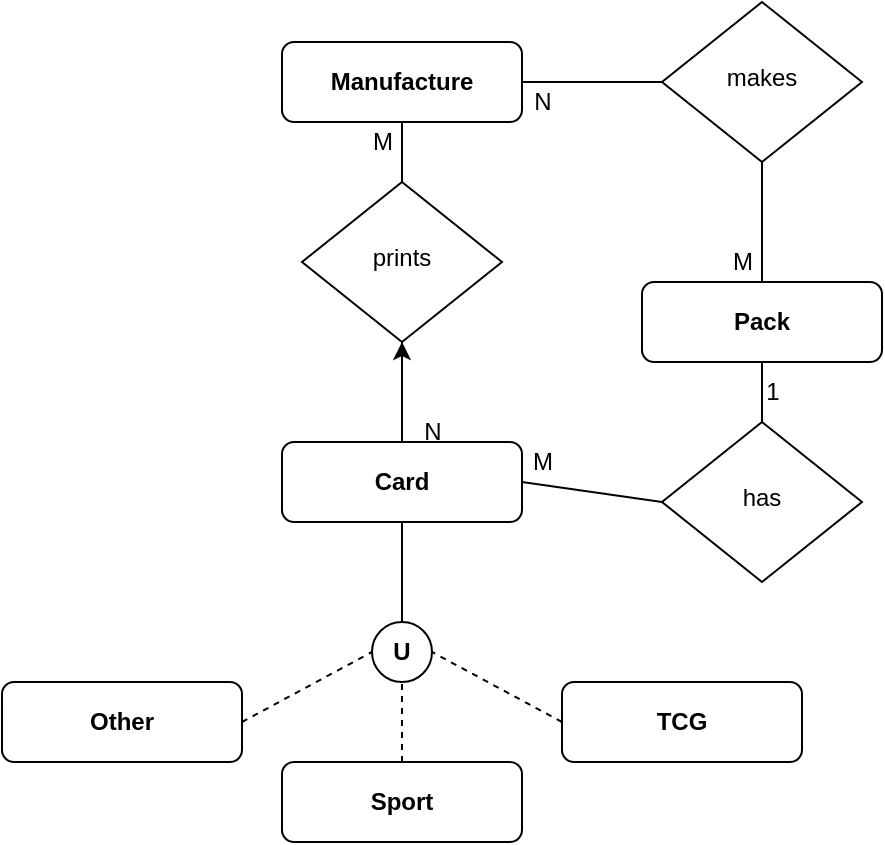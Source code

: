 <mxfile version="20.4.1" type="github"><diagram id="C5RBs43oDa-KdzZeNtuy" name="Page-1"><mxGraphModel dx="1422" dy="712" grid="1" gridSize="10" guides="1" tooltips="1" connect="1" arrows="1" fold="1" page="1" pageScale="1" pageWidth="827" pageHeight="1169" math="0" shadow="0"><root><mxCell id="WIyWlLk6GJQsqaUBKTNV-0"/><mxCell id="WIyWlLk6GJQsqaUBKTNV-1" parent="WIyWlLk6GJQsqaUBKTNV-0"/><mxCell id="WIyWlLk6GJQsqaUBKTNV-3" value="&lt;b&gt;Manufacture&lt;/b&gt;" style="rounded=1;whiteSpace=wrap;html=1;fontSize=12;glass=0;strokeWidth=1;shadow=0;" parent="WIyWlLk6GJQsqaUBKTNV-1" vertex="1"><mxGeometry x="380" y="260" width="120" height="40" as="geometry"/></mxCell><mxCell id="WIyWlLk6GJQsqaUBKTNV-6" value="makes" style="rhombus;whiteSpace=wrap;html=1;shadow=0;fontFamily=Helvetica;fontSize=12;align=center;strokeWidth=1;spacing=6;spacingTop=-4;" parent="WIyWlLk6GJQsqaUBKTNV-1" vertex="1"><mxGeometry x="570" y="240" width="100" height="80" as="geometry"/></mxCell><mxCell id="fMxqRt8kf8YbqJqsKTQM-1" value="&lt;b&gt;Pack&lt;br&gt;&lt;/b&gt;" style="rounded=1;whiteSpace=wrap;html=1;fontSize=12;glass=0;strokeWidth=1;shadow=0;" vertex="1" parent="WIyWlLk6GJQsqaUBKTNV-1"><mxGeometry x="560" y="380" width="120" height="40" as="geometry"/></mxCell><mxCell id="fMxqRt8kf8YbqJqsKTQM-22" value="" style="edgeStyle=orthogonalEdgeStyle;rounded=0;orthogonalLoop=1;jettySize=auto;html=1;" edge="1" parent="WIyWlLk6GJQsqaUBKTNV-1" source="fMxqRt8kf8YbqJqsKTQM-2" target="fMxqRt8kf8YbqJqsKTQM-8"><mxGeometry relative="1" as="geometry"/></mxCell><mxCell id="fMxqRt8kf8YbqJqsKTQM-2" value="&lt;b&gt;Card&lt;br&gt;&lt;/b&gt;" style="rounded=1;whiteSpace=wrap;html=1;fontSize=12;glass=0;strokeWidth=1;shadow=0;" vertex="1" parent="WIyWlLk6GJQsqaUBKTNV-1"><mxGeometry x="380" y="460" width="120" height="40" as="geometry"/></mxCell><mxCell id="fMxqRt8kf8YbqJqsKTQM-3" value="&lt;b&gt;U&lt;/b&gt;" style="ellipse;whiteSpace=wrap;html=1;aspect=fixed;" vertex="1" parent="WIyWlLk6GJQsqaUBKTNV-1"><mxGeometry x="425" y="550" width="30" height="30" as="geometry"/></mxCell><mxCell id="fMxqRt8kf8YbqJqsKTQM-4" value="&lt;b&gt;Other&lt;br&gt;&lt;/b&gt;" style="rounded=1;whiteSpace=wrap;html=1;fontSize=12;glass=0;strokeWidth=1;shadow=0;" vertex="1" parent="WIyWlLk6GJQsqaUBKTNV-1"><mxGeometry x="240" y="580" width="120" height="40" as="geometry"/></mxCell><mxCell id="fMxqRt8kf8YbqJqsKTQM-5" value="&lt;b&gt;Sport&lt;br&gt;&lt;/b&gt;" style="rounded=1;whiteSpace=wrap;html=1;fontSize=12;glass=0;strokeWidth=1;shadow=0;" vertex="1" parent="WIyWlLk6GJQsqaUBKTNV-1"><mxGeometry x="380" y="620" width="120" height="40" as="geometry"/></mxCell><mxCell id="fMxqRt8kf8YbqJqsKTQM-6" value="&lt;b&gt;TCG&lt;br&gt;&lt;/b&gt;" style="rounded=1;whiteSpace=wrap;html=1;fontSize=12;glass=0;strokeWidth=1;shadow=0;" vertex="1" parent="WIyWlLk6GJQsqaUBKTNV-1"><mxGeometry x="520" y="580" width="120" height="40" as="geometry"/></mxCell><mxCell id="fMxqRt8kf8YbqJqsKTQM-8" value="prints" style="rhombus;whiteSpace=wrap;html=1;shadow=0;fontFamily=Helvetica;fontSize=12;align=center;strokeWidth=1;spacing=6;spacingTop=-4;" vertex="1" parent="WIyWlLk6GJQsqaUBKTNV-1"><mxGeometry x="390" y="330" width="100" height="80" as="geometry"/></mxCell><mxCell id="fMxqRt8kf8YbqJqsKTQM-9" value="has" style="rhombus;whiteSpace=wrap;html=1;shadow=0;fontFamily=Helvetica;fontSize=12;align=center;strokeWidth=1;spacing=6;spacingTop=-4;" vertex="1" parent="WIyWlLk6GJQsqaUBKTNV-1"><mxGeometry x="570" y="450" width="100" height="80" as="geometry"/></mxCell><mxCell id="fMxqRt8kf8YbqJqsKTQM-10" value="" style="endArrow=none;html=1;rounded=0;entryX=0.5;entryY=1;entryDx=0;entryDy=0;exitX=0.5;exitY=0;exitDx=0;exitDy=0;" edge="1" parent="WIyWlLk6GJQsqaUBKTNV-1" source="fMxqRt8kf8YbqJqsKTQM-1" target="WIyWlLk6GJQsqaUBKTNV-6"><mxGeometry width="50" height="50" relative="1" as="geometry"><mxPoint x="710" y="420" as="sourcePoint"/><mxPoint x="760" y="370" as="targetPoint"/></mxGeometry></mxCell><mxCell id="fMxqRt8kf8YbqJqsKTQM-11" value="" style="endArrow=none;html=1;rounded=0;entryX=1;entryY=0.5;entryDx=0;entryDy=0;" edge="1" parent="WIyWlLk6GJQsqaUBKTNV-1" source="WIyWlLk6GJQsqaUBKTNV-6" target="WIyWlLk6GJQsqaUBKTNV-3"><mxGeometry width="50" height="50" relative="1" as="geometry"><mxPoint x="380" y="430" as="sourcePoint"/><mxPoint x="430" y="380" as="targetPoint"/></mxGeometry></mxCell><mxCell id="fMxqRt8kf8YbqJqsKTQM-12" value="N" style="text;html=1;align=center;verticalAlign=middle;resizable=0;points=[];autosize=1;strokeColor=none;fillColor=none;" vertex="1" parent="WIyWlLk6GJQsqaUBKTNV-1"><mxGeometry x="495" y="275" width="30" height="30" as="geometry"/></mxCell><mxCell id="fMxqRt8kf8YbqJqsKTQM-13" value="M" style="text;html=1;align=center;verticalAlign=middle;resizable=0;points=[];autosize=1;strokeColor=none;fillColor=none;" vertex="1" parent="WIyWlLk6GJQsqaUBKTNV-1"><mxGeometry x="595" y="355" width="30" height="30" as="geometry"/></mxCell><mxCell id="fMxqRt8kf8YbqJqsKTQM-14" value="" style="endArrow=none;html=1;rounded=0;entryX=0.5;entryY=1;entryDx=0;entryDy=0;exitX=0.5;exitY=0;exitDx=0;exitDy=0;" edge="1" parent="WIyWlLk6GJQsqaUBKTNV-1" source="fMxqRt8kf8YbqJqsKTQM-9" target="fMxqRt8kf8YbqJqsKTQM-1"><mxGeometry width="50" height="50" relative="1" as="geometry"><mxPoint x="380" y="430" as="sourcePoint"/><mxPoint x="430" y="380" as="targetPoint"/></mxGeometry></mxCell><mxCell id="fMxqRt8kf8YbqJqsKTQM-15" value="1" style="text;html=1;align=center;verticalAlign=middle;resizable=0;points=[];autosize=1;strokeColor=none;fillColor=none;" vertex="1" parent="WIyWlLk6GJQsqaUBKTNV-1"><mxGeometry x="610" y="420" width="30" height="30" as="geometry"/></mxCell><mxCell id="fMxqRt8kf8YbqJqsKTQM-17" value="" style="endArrow=none;html=1;rounded=0;entryX=0;entryY=0.5;entryDx=0;entryDy=0;exitX=1;exitY=0.5;exitDx=0;exitDy=0;" edge="1" parent="WIyWlLk6GJQsqaUBKTNV-1" source="fMxqRt8kf8YbqJqsKTQM-2" target="fMxqRt8kf8YbqJqsKTQM-9"><mxGeometry width="50" height="50" relative="1" as="geometry"><mxPoint x="380" y="430" as="sourcePoint"/><mxPoint x="430" y="380" as="targetPoint"/></mxGeometry></mxCell><mxCell id="fMxqRt8kf8YbqJqsKTQM-18" value="M" style="text;html=1;align=center;verticalAlign=middle;resizable=0;points=[];autosize=1;strokeColor=none;fillColor=none;" vertex="1" parent="WIyWlLk6GJQsqaUBKTNV-1"><mxGeometry x="495" y="455" width="30" height="30" as="geometry"/></mxCell><mxCell id="fMxqRt8kf8YbqJqsKTQM-19" value="" style="endArrow=none;html=1;rounded=0;entryX=0.5;entryY=1;entryDx=0;entryDy=0;exitX=0.5;exitY=0;exitDx=0;exitDy=0;" edge="1" parent="WIyWlLk6GJQsqaUBKTNV-1" source="fMxqRt8kf8YbqJqsKTQM-8" target="WIyWlLk6GJQsqaUBKTNV-3"><mxGeometry width="50" height="50" relative="1" as="geometry"><mxPoint x="380" y="430" as="sourcePoint"/><mxPoint x="430" y="380" as="targetPoint"/></mxGeometry></mxCell><mxCell id="fMxqRt8kf8YbqJqsKTQM-20" value="M" style="text;html=1;align=center;verticalAlign=middle;resizable=0;points=[];autosize=1;strokeColor=none;fillColor=none;" vertex="1" parent="WIyWlLk6GJQsqaUBKTNV-1"><mxGeometry x="415" y="295" width="30" height="30" as="geometry"/></mxCell><mxCell id="fMxqRt8kf8YbqJqsKTQM-21" value="" style="endArrow=none;html=1;rounded=0;exitX=0.5;exitY=0;exitDx=0;exitDy=0;entryX=0.5;entryY=1;entryDx=0;entryDy=0;" edge="1" parent="WIyWlLk6GJQsqaUBKTNV-1" source="fMxqRt8kf8YbqJqsKTQM-2" target="fMxqRt8kf8YbqJqsKTQM-8"><mxGeometry width="50" height="50" relative="1" as="geometry"><mxPoint x="380" y="430" as="sourcePoint"/><mxPoint x="430" y="380" as="targetPoint"/></mxGeometry></mxCell><mxCell id="fMxqRt8kf8YbqJqsKTQM-23" value="N" style="text;html=1;align=center;verticalAlign=middle;resizable=0;points=[];autosize=1;strokeColor=none;fillColor=none;" vertex="1" parent="WIyWlLk6GJQsqaUBKTNV-1"><mxGeometry x="440" y="440" width="30" height="30" as="geometry"/></mxCell><mxCell id="fMxqRt8kf8YbqJqsKTQM-24" value="" style="endArrow=none;dashed=1;html=1;rounded=0;entryX=0;entryY=0.5;entryDx=0;entryDy=0;exitX=1;exitY=0.5;exitDx=0;exitDy=0;" edge="1" parent="WIyWlLk6GJQsqaUBKTNV-1" source="fMxqRt8kf8YbqJqsKTQM-4" target="fMxqRt8kf8YbqJqsKTQM-3"><mxGeometry width="50" height="50" relative="1" as="geometry"><mxPoint x="240" y="520" as="sourcePoint"/><mxPoint x="290" y="470" as="targetPoint"/></mxGeometry></mxCell><mxCell id="fMxqRt8kf8YbqJqsKTQM-25" value="" style="endArrow=none;dashed=1;html=1;rounded=0;exitX=0.5;exitY=0;exitDx=0;exitDy=0;" edge="1" parent="WIyWlLk6GJQsqaUBKTNV-1" source="fMxqRt8kf8YbqJqsKTQM-5"><mxGeometry width="50" height="50" relative="1" as="geometry"><mxPoint x="380" y="430" as="sourcePoint"/><mxPoint x="440" y="580" as="targetPoint"/></mxGeometry></mxCell><mxCell id="fMxqRt8kf8YbqJqsKTQM-26" value="" style="endArrow=none;dashed=1;html=1;rounded=0;exitX=0;exitY=0.5;exitDx=0;exitDy=0;entryX=1;entryY=0.5;entryDx=0;entryDy=0;" edge="1" parent="WIyWlLk6GJQsqaUBKTNV-1" source="fMxqRt8kf8YbqJqsKTQM-6" target="fMxqRt8kf8YbqJqsKTQM-3"><mxGeometry width="50" height="50" relative="1" as="geometry"><mxPoint x="380" y="430" as="sourcePoint"/><mxPoint x="430" y="380" as="targetPoint"/></mxGeometry></mxCell><mxCell id="fMxqRt8kf8YbqJqsKTQM-27" value="" style="endArrow=none;html=1;rounded=0;exitX=0.5;exitY=0;exitDx=0;exitDy=0;" edge="1" parent="WIyWlLk6GJQsqaUBKTNV-1" source="fMxqRt8kf8YbqJqsKTQM-3"><mxGeometry width="50" height="50" relative="1" as="geometry"><mxPoint x="380" y="430" as="sourcePoint"/><mxPoint x="440" y="500" as="targetPoint"/></mxGeometry></mxCell></root></mxGraphModel></diagram></mxfile>